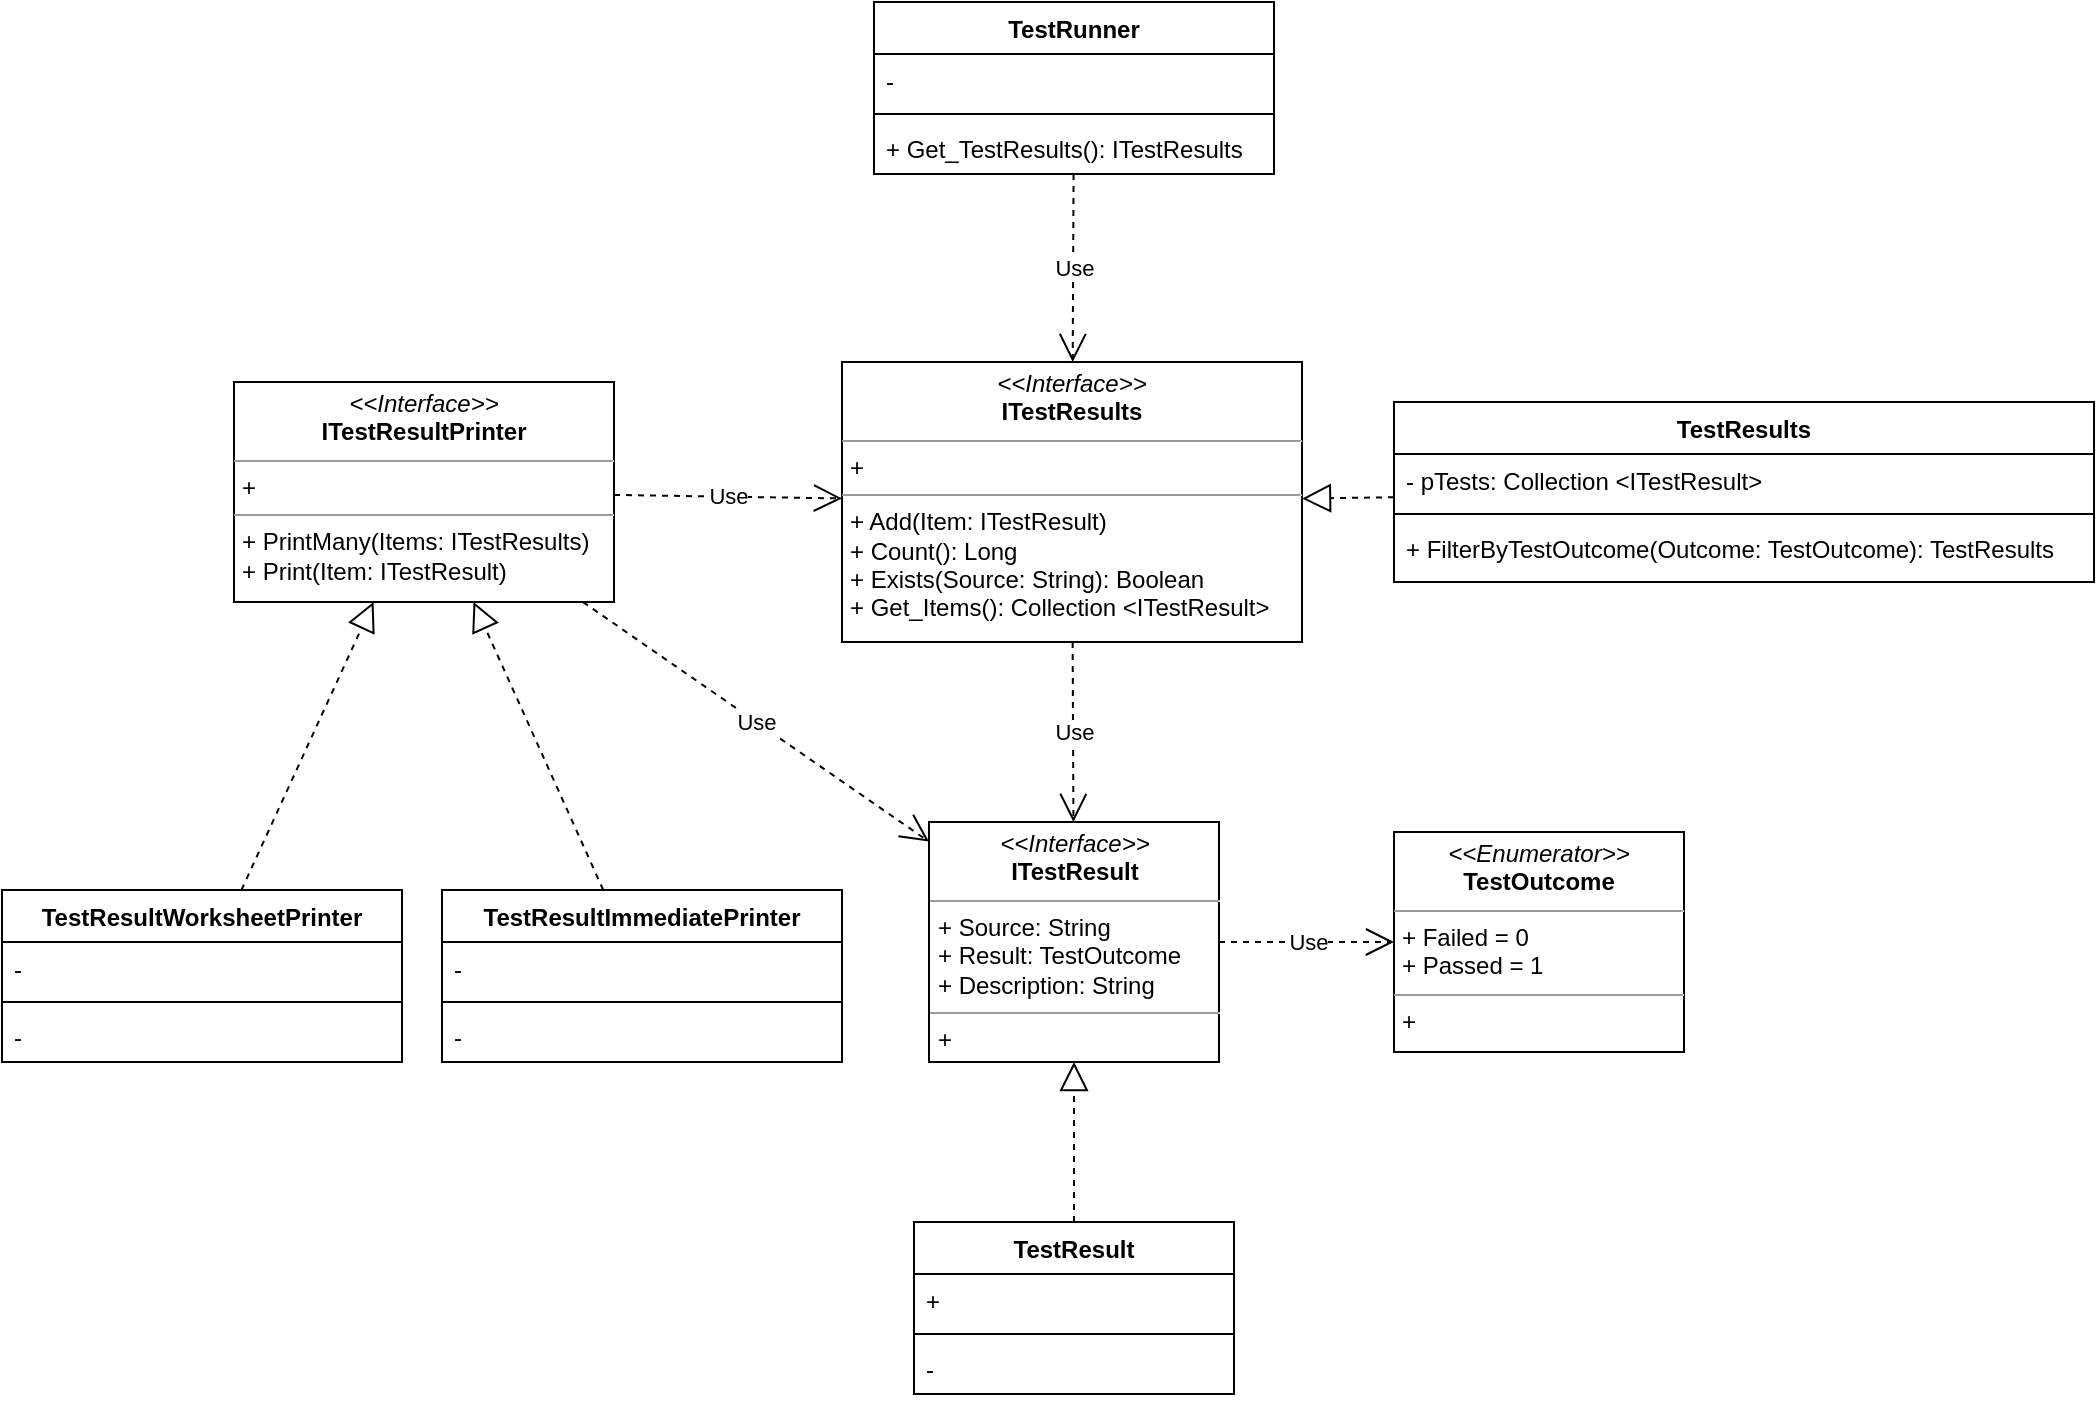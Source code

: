 <mxfile version="12.2.9" type="device" pages="1"><diagram id="bE6kEfNWfrC2-OnTFt9A" name="Page-1"><mxGraphModel dx="1422" dy="802" grid="1" gridSize="10" guides="1" tooltips="1" connect="1" arrows="1" fold="1" page="1" pageScale="1" pageWidth="827" pageHeight="1169" math="0" shadow="0"><root><mxCell id="0"/><mxCell id="1" parent="0"/><mxCell id="jw3TpKMCHEJyZnwUZhsd-5" value="TestResults" style="swimlane;fontStyle=1;align=center;verticalAlign=top;childLayout=stackLayout;horizontal=1;startSize=26;horizontalStack=0;resizeParent=1;resizeParentMax=0;resizeLast=0;collapsible=1;marginBottom=0;" vertex="1" parent="1"><mxGeometry x="1126" y="210" width="350" height="90" as="geometry"/></mxCell><mxCell id="jw3TpKMCHEJyZnwUZhsd-6" value="- pTests: Collection &lt;ITestResult&gt;" style="text;strokeColor=none;fillColor=none;align=left;verticalAlign=top;spacingLeft=4;spacingRight=4;overflow=hidden;rotatable=0;points=[[0,0.5],[1,0.5]];portConstraint=eastwest;" vertex="1" parent="jw3TpKMCHEJyZnwUZhsd-5"><mxGeometry y="26" width="350" height="26" as="geometry"/></mxCell><mxCell id="jw3TpKMCHEJyZnwUZhsd-7" value="" style="line;strokeWidth=1;fillColor=none;align=left;verticalAlign=middle;spacingTop=-1;spacingLeft=3;spacingRight=3;rotatable=0;labelPosition=right;points=[];portConstraint=eastwest;" vertex="1" parent="jw3TpKMCHEJyZnwUZhsd-5"><mxGeometry y="52" width="350" height="8" as="geometry"/></mxCell><mxCell id="jw3TpKMCHEJyZnwUZhsd-8" value="+ FilterByTestOutcome(Outcome: TestOutcome): TestResults" style="text;strokeColor=none;fillColor=none;align=left;verticalAlign=top;spacingLeft=4;spacingRight=4;overflow=hidden;rotatable=0;points=[[0,0.5],[1,0.5]];portConstraint=eastwest;" vertex="1" parent="jw3TpKMCHEJyZnwUZhsd-5"><mxGeometry y="60" width="350" height="30" as="geometry"/></mxCell><mxCell id="jw3TpKMCHEJyZnwUZhsd-14" value="&lt;p style=&quot;margin: 0px ; margin-top: 4px ; text-align: center&quot;&gt;&lt;i&gt;&amp;lt;&amp;lt;Interface&amp;gt;&amp;gt;&lt;/i&gt;&lt;br&gt;&lt;b&gt;ITestResult&lt;/b&gt;&lt;/p&gt;&lt;hr size=&quot;1&quot;&gt;&lt;p style=&quot;margin: 0px ; margin-left: 4px&quot;&gt;+ Source: String&lt;/p&gt;&lt;p style=&quot;margin: 0px ; margin-left: 4px&quot;&gt;+ Result: TestOutcome&lt;/p&gt;&lt;p style=&quot;margin: 0px ; margin-left: 4px&quot;&gt;+ Description: String&lt;/p&gt;&lt;hr size=&quot;1&quot;&gt;&lt;p style=&quot;margin: 0px ; margin-left: 4px&quot;&gt;+&lt;/p&gt;" style="verticalAlign=top;align=left;overflow=fill;fontSize=12;fontFamily=Helvetica;html=1;" vertex="1" parent="1"><mxGeometry x="893.5" y="420" width="145" height="120" as="geometry"/></mxCell><mxCell id="jw3TpKMCHEJyZnwUZhsd-15" value="" style="endArrow=block;dashed=1;endFill=0;endSize=12;html=1;" edge="1" parent="1" source="jw3TpKMCHEJyZnwUZhsd-16" target="jw3TpKMCHEJyZnwUZhsd-14"><mxGeometry width="160" relative="1" as="geometry"><mxPoint x="842.5" y="650" as="sourcePoint"/><mxPoint x="1002.5" y="650" as="targetPoint"/></mxGeometry></mxCell><mxCell id="jw3TpKMCHEJyZnwUZhsd-16" value="TestResult" style="swimlane;fontStyle=1;align=center;verticalAlign=top;childLayout=stackLayout;horizontal=1;startSize=26;horizontalStack=0;resizeParent=1;resizeParentMax=0;resizeLast=0;collapsible=1;marginBottom=0;" vertex="1" parent="1"><mxGeometry x="886" y="620" width="160" height="86" as="geometry"/></mxCell><mxCell id="jw3TpKMCHEJyZnwUZhsd-17" value="+" style="text;strokeColor=none;fillColor=none;align=left;verticalAlign=top;spacingLeft=4;spacingRight=4;overflow=hidden;rotatable=0;points=[[0,0.5],[1,0.5]];portConstraint=eastwest;" vertex="1" parent="jw3TpKMCHEJyZnwUZhsd-16"><mxGeometry y="26" width="160" height="26" as="geometry"/></mxCell><mxCell id="jw3TpKMCHEJyZnwUZhsd-18" value="" style="line;strokeWidth=1;fillColor=none;align=left;verticalAlign=middle;spacingTop=-1;spacingLeft=3;spacingRight=3;rotatable=0;labelPosition=right;points=[];portConstraint=eastwest;" vertex="1" parent="jw3TpKMCHEJyZnwUZhsd-16"><mxGeometry y="52" width="160" height="8" as="geometry"/></mxCell><mxCell id="jw3TpKMCHEJyZnwUZhsd-19" value="-" style="text;strokeColor=none;fillColor=none;align=left;verticalAlign=top;spacingLeft=4;spacingRight=4;overflow=hidden;rotatable=0;points=[[0,0.5],[1,0.5]];portConstraint=eastwest;" vertex="1" parent="jw3TpKMCHEJyZnwUZhsd-16"><mxGeometry y="60" width="160" height="26" as="geometry"/></mxCell><mxCell id="jw3TpKMCHEJyZnwUZhsd-26" value="Use" style="endArrow=open;endSize=12;dashed=1;html=1;" edge="1" parent="1" source="jw3TpKMCHEJyZnwUZhsd-14" target="jw3TpKMCHEJyZnwUZhsd-27"><mxGeometry width="160" relative="1" as="geometry"><mxPoint x="976" y="320" as="sourcePoint"/><mxPoint x="1126" y="480" as="targetPoint"/></mxGeometry></mxCell><mxCell id="jw3TpKMCHEJyZnwUZhsd-27" value="&lt;p style=&quot;margin: 0px ; margin-top: 4px ; text-align: center&quot;&gt;&lt;i&gt;&amp;lt;&amp;lt;Enumerator&amp;gt;&amp;gt;&lt;/i&gt;&lt;br&gt;&lt;b&gt;TestOutcome&lt;/b&gt;&lt;/p&gt;&lt;hr size=&quot;1&quot;&gt;&lt;p style=&quot;margin: 0px ; margin-left: 4px&quot;&gt;+ Failed = 0&lt;/p&gt;&lt;p style=&quot;margin: 0px ; margin-left: 4px&quot;&gt;+ Passed = 1&lt;/p&gt;&lt;hr size=&quot;1&quot;&gt;&lt;p style=&quot;margin: 0px ; margin-left: 4px&quot;&gt;+&lt;/p&gt;" style="verticalAlign=top;align=left;overflow=fill;fontSize=12;fontFamily=Helvetica;html=1;" vertex="1" parent="1"><mxGeometry x="1126" y="425" width="145" height="110" as="geometry"/></mxCell><mxCell id="jw3TpKMCHEJyZnwUZhsd-29" value="&lt;p style=&quot;margin: 0px ; margin-top: 4px ; text-align: center&quot;&gt;&lt;i&gt;&amp;lt;&amp;lt;Interface&amp;gt;&amp;gt;&lt;/i&gt;&lt;br&gt;&lt;b&gt;ITestResults&lt;/b&gt;&lt;/p&gt;&lt;hr size=&quot;1&quot;&gt;&lt;p style=&quot;margin: 0px ; margin-left: 4px&quot;&gt;+&amp;nbsp;&lt;/p&gt;&lt;hr size=&quot;1&quot;&gt;&lt;p style=&quot;margin: 0px ; margin-left: 4px&quot;&gt;+ Add(Item: ITestResult)&lt;/p&gt;&lt;p style=&quot;margin: 0px ; margin-left: 4px&quot;&gt;+ Count(): Long&lt;/p&gt;&lt;p style=&quot;margin: 0px ; margin-left: 4px&quot;&gt;+ Exists(Source: String): Boolean&lt;br&gt;&lt;/p&gt;&lt;p style=&quot;margin: 0px ; margin-left: 4px&quot;&gt;+ Get_Items(): Collection &amp;lt;ITestResult&amp;gt;&lt;/p&gt;" style="verticalAlign=top;align=left;overflow=fill;fontSize=12;fontFamily=Helvetica;html=1;" vertex="1" parent="1"><mxGeometry x="850" y="190" width="230" height="140" as="geometry"/></mxCell><mxCell id="jw3TpKMCHEJyZnwUZhsd-30" value="Use" style="endArrow=open;endSize=12;dashed=1;html=1;" edge="1" parent="1" source="jw3TpKMCHEJyZnwUZhsd-29" target="jw3TpKMCHEJyZnwUZhsd-14"><mxGeometry width="160" relative="1" as="geometry"><mxPoint x="946" y="350" as="sourcePoint"/><mxPoint x="1033.5" y="350" as="targetPoint"/></mxGeometry></mxCell><mxCell id="jw3TpKMCHEJyZnwUZhsd-32" value="" style="endArrow=block;dashed=1;endFill=0;endSize=12;html=1;" edge="1" parent="1" source="jw3TpKMCHEJyZnwUZhsd-5" target="jw3TpKMCHEJyZnwUZhsd-29"><mxGeometry width="160" relative="1" as="geometry"><mxPoint x="1156" y="290" as="sourcePoint"/><mxPoint x="1156" y="210" as="targetPoint"/></mxGeometry></mxCell><mxCell id="jw3TpKMCHEJyZnwUZhsd-33" value="TestResultWorksheetPrinter" style="swimlane;fontStyle=1;align=center;verticalAlign=top;childLayout=stackLayout;horizontal=1;startSize=26;horizontalStack=0;resizeParent=1;resizeParentMax=0;resizeLast=0;collapsible=1;marginBottom=0;" vertex="1" parent="1"><mxGeometry x="430" y="454" width="200" height="86" as="geometry"/></mxCell><mxCell id="jw3TpKMCHEJyZnwUZhsd-34" value="-" style="text;strokeColor=none;fillColor=none;align=left;verticalAlign=top;spacingLeft=4;spacingRight=4;overflow=hidden;rotatable=0;points=[[0,0.5],[1,0.5]];portConstraint=eastwest;" vertex="1" parent="jw3TpKMCHEJyZnwUZhsd-33"><mxGeometry y="26" width="200" height="26" as="geometry"/></mxCell><mxCell id="jw3TpKMCHEJyZnwUZhsd-35" value="" style="line;strokeWidth=1;fillColor=none;align=left;verticalAlign=middle;spacingTop=-1;spacingLeft=3;spacingRight=3;rotatable=0;labelPosition=right;points=[];portConstraint=eastwest;" vertex="1" parent="jw3TpKMCHEJyZnwUZhsd-33"><mxGeometry y="52" width="200" height="8" as="geometry"/></mxCell><mxCell id="jw3TpKMCHEJyZnwUZhsd-36" value="-" style="text;strokeColor=none;fillColor=none;align=left;verticalAlign=top;spacingLeft=4;spacingRight=4;overflow=hidden;rotatable=0;points=[[0,0.5],[1,0.5]];portConstraint=eastwest;" vertex="1" parent="jw3TpKMCHEJyZnwUZhsd-33"><mxGeometry y="60" width="200" height="26" as="geometry"/></mxCell><mxCell id="jw3TpKMCHEJyZnwUZhsd-38" value="&lt;p style=&quot;margin: 0px ; margin-top: 4px ; text-align: center&quot;&gt;&lt;i&gt;&amp;lt;&amp;lt;Interface&amp;gt;&amp;gt;&lt;/i&gt;&lt;br&gt;&lt;b&gt;ITestResultPrinter&lt;/b&gt;&lt;/p&gt;&lt;hr size=&quot;1&quot;&gt;&lt;p style=&quot;margin: 0px ; margin-left: 4px&quot;&gt;+&amp;nbsp;&lt;/p&gt;&lt;hr size=&quot;1&quot;&gt;&lt;p style=&quot;margin: 0px ; margin-left: 4px&quot;&gt;+ PrintMany(Items: ITestResults)&lt;/p&gt;&lt;p style=&quot;margin: 0px ; margin-left: 4px&quot;&gt;+ Print(Item: ITestResult)&lt;/p&gt;" style="verticalAlign=top;align=left;overflow=fill;fontSize=12;fontFamily=Helvetica;html=1;" vertex="1" parent="1"><mxGeometry x="546" y="200" width="190" height="110" as="geometry"/></mxCell><mxCell id="jw3TpKMCHEJyZnwUZhsd-39" value="" style="endArrow=block;dashed=1;endFill=0;endSize=12;html=1;" edge="1" parent="1" source="jw3TpKMCHEJyZnwUZhsd-33" target="jw3TpKMCHEJyZnwUZhsd-38"><mxGeometry width="160" relative="1" as="geometry"><mxPoint x="976" y="630" as="sourcePoint"/><mxPoint x="552" y="370" as="targetPoint"/></mxGeometry></mxCell><mxCell id="jw3TpKMCHEJyZnwUZhsd-40" value="Use" style="endArrow=open;endSize=12;dashed=1;html=1;" edge="1" parent="1" source="jw3TpKMCHEJyZnwUZhsd-38" target="jw3TpKMCHEJyZnwUZhsd-29"><mxGeometry width="160" relative="1" as="geometry"><mxPoint x="825.761" y="370" as="sourcePoint"/><mxPoint x="826.239" y="480" as="targetPoint"/></mxGeometry></mxCell><mxCell id="jw3TpKMCHEJyZnwUZhsd-41" value="Use" style="endArrow=open;endSize=12;dashed=1;html=1;" edge="1" parent="1" source="jw3TpKMCHEJyZnwUZhsd-38" target="jw3TpKMCHEJyZnwUZhsd-14"><mxGeometry width="160" relative="1" as="geometry"><mxPoint x="781.529" y="370" as="sourcePoint"/><mxPoint x="869.471" y="320" as="targetPoint"/></mxGeometry></mxCell><mxCell id="jw3TpKMCHEJyZnwUZhsd-42" value="TestResultImmediatePrinter" style="swimlane;fontStyle=1;align=center;verticalAlign=top;childLayout=stackLayout;horizontal=1;startSize=26;horizontalStack=0;resizeParent=1;resizeParentMax=0;resizeLast=0;collapsible=1;marginBottom=0;" vertex="1" parent="1"><mxGeometry x="650" y="454" width="200" height="86" as="geometry"/></mxCell><mxCell id="jw3TpKMCHEJyZnwUZhsd-43" value="-" style="text;strokeColor=none;fillColor=none;align=left;verticalAlign=top;spacingLeft=4;spacingRight=4;overflow=hidden;rotatable=0;points=[[0,0.5],[1,0.5]];portConstraint=eastwest;" vertex="1" parent="jw3TpKMCHEJyZnwUZhsd-42"><mxGeometry y="26" width="200" height="26" as="geometry"/></mxCell><mxCell id="jw3TpKMCHEJyZnwUZhsd-44" value="" style="line;strokeWidth=1;fillColor=none;align=left;verticalAlign=middle;spacingTop=-1;spacingLeft=3;spacingRight=3;rotatable=0;labelPosition=right;points=[];portConstraint=eastwest;" vertex="1" parent="jw3TpKMCHEJyZnwUZhsd-42"><mxGeometry y="52" width="200" height="8" as="geometry"/></mxCell><mxCell id="jw3TpKMCHEJyZnwUZhsd-45" value="-" style="text;strokeColor=none;fillColor=none;align=left;verticalAlign=top;spacingLeft=4;spacingRight=4;overflow=hidden;rotatable=0;points=[[0,0.5],[1,0.5]];portConstraint=eastwest;" vertex="1" parent="jw3TpKMCHEJyZnwUZhsd-42"><mxGeometry y="60" width="200" height="26" as="geometry"/></mxCell><mxCell id="jw3TpKMCHEJyZnwUZhsd-46" value="" style="endArrow=block;dashed=1;endFill=0;endSize=12;html=1;" edge="1" parent="1" source="jw3TpKMCHEJyZnwUZhsd-42" target="jw3TpKMCHEJyZnwUZhsd-38"><mxGeometry width="160" relative="1" as="geometry"><mxPoint x="546" y="252.088" as="sourcePoint"/><mxPoint x="732" y="360" as="targetPoint"/></mxGeometry></mxCell><mxCell id="jw3TpKMCHEJyZnwUZhsd-47" value="TestRunner" style="swimlane;fontStyle=1;align=center;verticalAlign=top;childLayout=stackLayout;horizontal=1;startSize=26;horizontalStack=0;resizeParent=1;resizeParentMax=0;resizeLast=0;collapsible=1;marginBottom=0;" vertex="1" parent="1"><mxGeometry x="866" y="10" width="200" height="86" as="geometry"/></mxCell><mxCell id="jw3TpKMCHEJyZnwUZhsd-48" value="-" style="text;strokeColor=none;fillColor=none;align=left;verticalAlign=top;spacingLeft=4;spacingRight=4;overflow=hidden;rotatable=0;points=[[0,0.5],[1,0.5]];portConstraint=eastwest;" vertex="1" parent="jw3TpKMCHEJyZnwUZhsd-47"><mxGeometry y="26" width="200" height="26" as="geometry"/></mxCell><mxCell id="jw3TpKMCHEJyZnwUZhsd-49" value="" style="line;strokeWidth=1;fillColor=none;align=left;verticalAlign=middle;spacingTop=-1;spacingLeft=3;spacingRight=3;rotatable=0;labelPosition=right;points=[];portConstraint=eastwest;" vertex="1" parent="jw3TpKMCHEJyZnwUZhsd-47"><mxGeometry y="52" width="200" height="8" as="geometry"/></mxCell><mxCell id="jw3TpKMCHEJyZnwUZhsd-50" value="+ Get_TestResults(): ITestResults" style="text;strokeColor=none;fillColor=none;align=left;verticalAlign=top;spacingLeft=4;spacingRight=4;overflow=hidden;rotatable=0;points=[[0,0.5],[1,0.5]];portConstraint=eastwest;" vertex="1" parent="jw3TpKMCHEJyZnwUZhsd-47"><mxGeometry y="60" width="200" height="26" as="geometry"/></mxCell><mxCell id="jw3TpKMCHEJyZnwUZhsd-51" value="Use" style="endArrow=open;endSize=12;dashed=1;html=1;" edge="1" parent="1" source="jw3TpKMCHEJyZnwUZhsd-47" target="jw3TpKMCHEJyZnwUZhsd-29"><mxGeometry width="160" relative="1" as="geometry"><mxPoint x="975.261" y="320" as="sourcePoint"/><mxPoint x="975.739" y="430" as="targetPoint"/></mxGeometry></mxCell></root></mxGraphModel></diagram></mxfile>